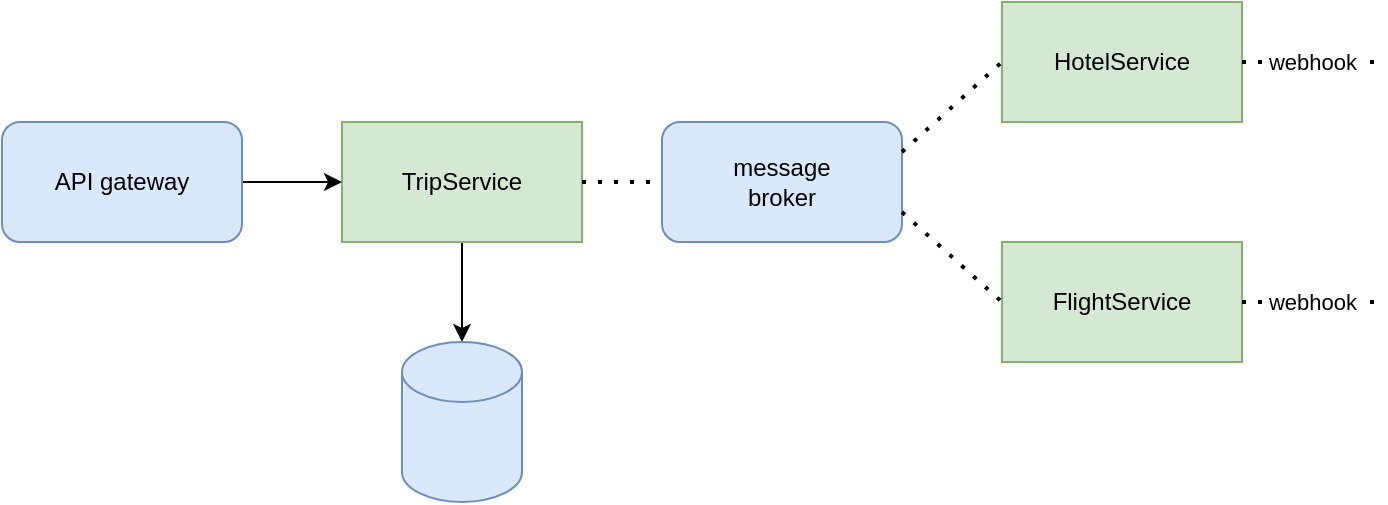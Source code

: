 <mxfile version="14.6.5" type="github">
  <diagram id="VYCkhLiN5yiW0QuWLqvi" name="Page-1">
    <mxGraphModel dx="782" dy="437" grid="1" gridSize="10" guides="1" tooltips="1" connect="1" arrows="1" fold="1" page="1" pageScale="1" pageWidth="827" pageHeight="1169" math="0" shadow="0">
      <root>
        <mxCell id="0" />
        <mxCell id="1" parent="0" />
        <mxCell id="yjKmADh2_FBBRYoiFcTb-14" style="edgeStyle=orthogonalEdgeStyle;rounded=0;orthogonalLoop=1;jettySize=auto;html=1;exitX=0.5;exitY=1;exitDx=0;exitDy=0;entryX=0.5;entryY=0;entryDx=0;entryDy=0;entryPerimeter=0;" edge="1" parent="1" source="yjKmADh2_FBBRYoiFcTb-2" target="yjKmADh2_FBBRYoiFcTb-13">
          <mxGeometry relative="1" as="geometry" />
        </mxCell>
        <mxCell id="yjKmADh2_FBBRYoiFcTb-2" value="TripService" style="rounded=0;whiteSpace=wrap;html=1;fillColor=#d5e8d4;strokeColor=#82b366;" vertex="1" parent="1">
          <mxGeometry x="220" y="140" width="120" height="60" as="geometry" />
        </mxCell>
        <mxCell id="yjKmADh2_FBBRYoiFcTb-3" value="HotelService" style="rounded=0;whiteSpace=wrap;html=1;fillColor=#d5e8d4;strokeColor=#82b366;" vertex="1" parent="1">
          <mxGeometry x="550" y="80" width="120" height="60" as="geometry" />
        </mxCell>
        <mxCell id="yjKmADh2_FBBRYoiFcTb-4" value="FlightService" style="rounded=0;whiteSpace=wrap;html=1;fillColor=#d5e8d4;strokeColor=#82b366;" vertex="1" parent="1">
          <mxGeometry x="550" y="200" width="120" height="60" as="geometry" />
        </mxCell>
        <mxCell id="yjKmADh2_FBBRYoiFcTb-5" value="message&lt;br&gt;broker" style="rounded=1;whiteSpace=wrap;html=1;fillColor=#dae8fc;strokeColor=#6c8ebf;" vertex="1" parent="1">
          <mxGeometry x="380" y="140" width="120" height="60" as="geometry" />
        </mxCell>
        <mxCell id="yjKmADh2_FBBRYoiFcTb-7" style="edgeStyle=orthogonalEdgeStyle;rounded=0;orthogonalLoop=1;jettySize=auto;html=1;exitX=1;exitY=0.5;exitDx=0;exitDy=0;entryX=0;entryY=0.5;entryDx=0;entryDy=0;" edge="1" parent="1" source="yjKmADh2_FBBRYoiFcTb-6" target="yjKmADh2_FBBRYoiFcTb-2">
          <mxGeometry relative="1" as="geometry" />
        </mxCell>
        <mxCell id="yjKmADh2_FBBRYoiFcTb-6" value="API gateway" style="rounded=1;whiteSpace=wrap;html=1;fillColor=#dae8fc;strokeColor=#6c8ebf;" vertex="1" parent="1">
          <mxGeometry x="50" y="140" width="120" height="60" as="geometry" />
        </mxCell>
        <mxCell id="yjKmADh2_FBBRYoiFcTb-8" value="" style="endArrow=none;dashed=1;html=1;dashPattern=1 3;strokeWidth=2;exitX=1;exitY=0.5;exitDx=0;exitDy=0;entryX=0;entryY=0.5;entryDx=0;entryDy=0;" edge="1" parent="1" source="yjKmADh2_FBBRYoiFcTb-2" target="yjKmADh2_FBBRYoiFcTb-5">
          <mxGeometry width="50" height="50" relative="1" as="geometry">
            <mxPoint x="380" y="250" as="sourcePoint" />
            <mxPoint x="430" y="200" as="targetPoint" />
          </mxGeometry>
        </mxCell>
        <mxCell id="yjKmADh2_FBBRYoiFcTb-9" value="" style="endArrow=none;dashed=1;html=1;dashPattern=1 3;strokeWidth=2;exitX=1;exitY=0.25;exitDx=0;exitDy=0;entryX=0;entryY=0.5;entryDx=0;entryDy=0;" edge="1" parent="1" source="yjKmADh2_FBBRYoiFcTb-5" target="yjKmADh2_FBBRYoiFcTb-3">
          <mxGeometry width="50" height="50" relative="1" as="geometry">
            <mxPoint x="560" y="160" as="sourcePoint" />
            <mxPoint x="630" y="160" as="targetPoint" />
          </mxGeometry>
        </mxCell>
        <mxCell id="yjKmADh2_FBBRYoiFcTb-10" value="" style="endArrow=none;dashed=1;html=1;dashPattern=1 3;strokeWidth=2;exitX=1;exitY=0.75;exitDx=0;exitDy=0;entryX=0;entryY=0.5;entryDx=0;entryDy=0;" edge="1" parent="1" source="yjKmADh2_FBBRYoiFcTb-5" target="yjKmADh2_FBBRYoiFcTb-4">
          <mxGeometry width="50" height="50" relative="1" as="geometry">
            <mxPoint x="570" y="180" as="sourcePoint" />
            <mxPoint x="640" y="180" as="targetPoint" />
          </mxGeometry>
        </mxCell>
        <mxCell id="yjKmADh2_FBBRYoiFcTb-11" value="webhook" style="endArrow=none;dashed=1;html=1;dashPattern=1 3;strokeWidth=2;exitX=1;exitY=0.5;exitDx=0;exitDy=0;" edge="1" parent="1" source="yjKmADh2_FBBRYoiFcTb-3">
          <mxGeometry width="50" height="50" relative="1" as="geometry">
            <mxPoint x="720" y="120" as="sourcePoint" />
            <mxPoint x="740" y="110" as="targetPoint" />
          </mxGeometry>
        </mxCell>
        <mxCell id="yjKmADh2_FBBRYoiFcTb-12" value="webhook" style="endArrow=none;dashed=1;html=1;dashPattern=1 3;strokeWidth=2;" edge="1" parent="1">
          <mxGeometry width="50" height="50" relative="1" as="geometry">
            <mxPoint x="670" y="230" as="sourcePoint" />
            <mxPoint x="740" y="230" as="targetPoint" />
          </mxGeometry>
        </mxCell>
        <mxCell id="yjKmADh2_FBBRYoiFcTb-13" value="" style="shape=cylinder3;whiteSpace=wrap;html=1;boundedLbl=1;backgroundOutline=1;size=15;fillColor=#dae8fc;strokeColor=#6c8ebf;" vertex="1" parent="1">
          <mxGeometry x="250" y="250" width="60" height="80" as="geometry" />
        </mxCell>
      </root>
    </mxGraphModel>
  </diagram>
</mxfile>
